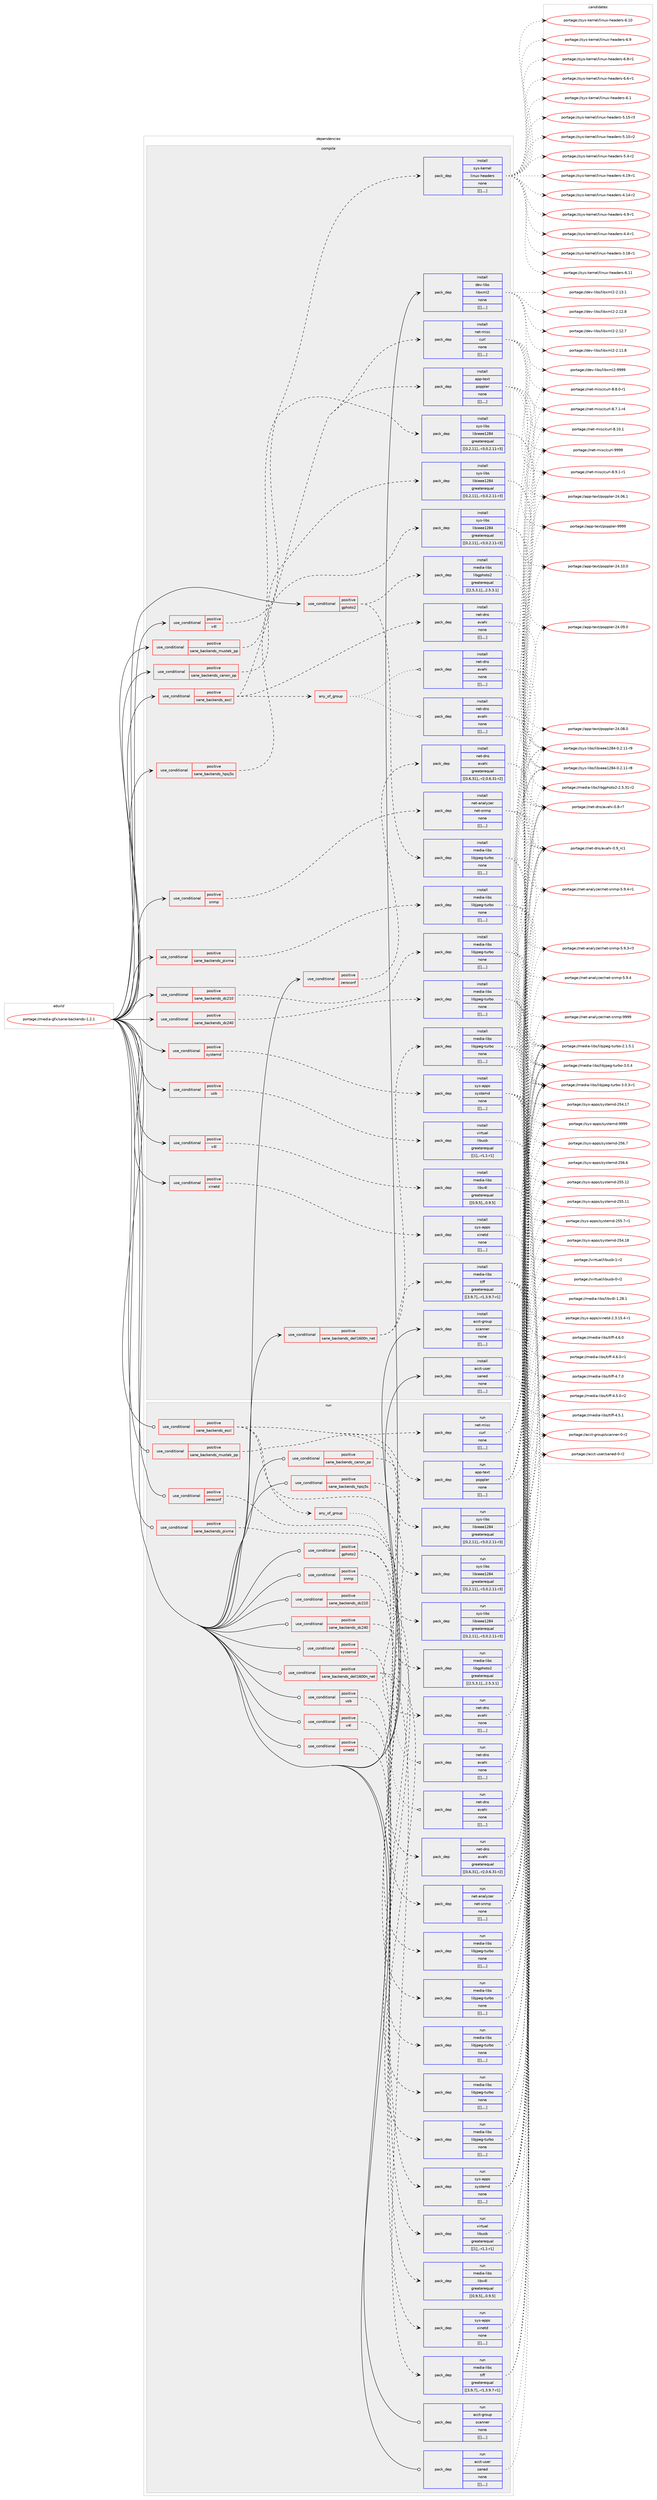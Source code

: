 digraph prolog {

# *************
# Graph options
# *************

newrank=true;
concentrate=true;
compound=true;
graph [rankdir=LR,fontname=Helvetica,fontsize=10,ranksep=1.5];#, ranksep=2.5, nodesep=0.2];
edge  [arrowhead=vee];
node  [fontname=Helvetica,fontsize=10];

# **********
# The ebuild
# **********

subgraph cluster_leftcol {
color=gray;
label=<<i>ebuild</i>>;
id [label="portage://media-gfx/sane-backends-1.2.1", color=red, width=4, href="../media-gfx/sane-backends-1.2.1.svg"];
}

# ****************
# The dependencies
# ****************

subgraph cluster_midcol {
color=gray;
label=<<i>dependencies</i>>;
subgraph cluster_compile {
fillcolor="#eeeeee";
style=filled;
label=<<i>compile</i>>;
subgraph cond80047 {
dependency316152 [label=<<TABLE BORDER="0" CELLBORDER="1" CELLSPACING="0" CELLPADDING="4"><TR><TD ROWSPAN="3" CELLPADDING="10">use_conditional</TD></TR><TR><TD>positive</TD></TR><TR><TD>gphoto2</TD></TR></TABLE>>, shape=none, color=red];
subgraph pack233460 {
dependency316208 [label=<<TABLE BORDER="0" CELLBORDER="1" CELLSPACING="0" CELLPADDING="4" WIDTH="220"><TR><TD ROWSPAN="6" CELLPADDING="30">pack_dep</TD></TR><TR><TD WIDTH="110">install</TD></TR><TR><TD>media-libs</TD></TR><TR><TD>libgphoto2</TD></TR><TR><TD>greaterequal</TD></TR><TR><TD>[[2,5,3,1],,,2.5.3.1]</TD></TR></TABLE>>, shape=none, color=blue];
}
dependency316152:e -> dependency316208:w [weight=20,style="dashed",arrowhead="vee"];
subgraph pack233512 {
dependency316228 [label=<<TABLE BORDER="0" CELLBORDER="1" CELLSPACING="0" CELLPADDING="4" WIDTH="220"><TR><TD ROWSPAN="6" CELLPADDING="30">pack_dep</TD></TR><TR><TD WIDTH="110">install</TD></TR><TR><TD>media-libs</TD></TR><TR><TD>libjpeg-turbo</TD></TR><TR><TD>none</TD></TR><TR><TD>[[],,,,]</TD></TR></TABLE>>, shape=none, color=blue];
}
dependency316152:e -> dependency316228:w [weight=20,style="dashed",arrowhead="vee"];
}
id:e -> dependency316152:w [weight=20,style="solid",arrowhead="vee"];
subgraph cond80066 {
dependency316271 [label=<<TABLE BORDER="0" CELLBORDER="1" CELLSPACING="0" CELLPADDING="4"><TR><TD ROWSPAN="3" CELLPADDING="10">use_conditional</TD></TR><TR><TD>positive</TD></TR><TR><TD>sane_backends_canon_pp</TD></TR></TABLE>>, shape=none, color=red];
subgraph pack233563 {
dependency316272 [label=<<TABLE BORDER="0" CELLBORDER="1" CELLSPACING="0" CELLPADDING="4" WIDTH="220"><TR><TD ROWSPAN="6" CELLPADDING="30">pack_dep</TD></TR><TR><TD WIDTH="110">install</TD></TR><TR><TD>sys-libs</TD></TR><TR><TD>libieee1284</TD></TR><TR><TD>greaterequal</TD></TR><TR><TD>[[0,2,11],,-r3,0.2.11-r3]</TD></TR></TABLE>>, shape=none, color=blue];
}
dependency316271:e -> dependency316272:w [weight=20,style="dashed",arrowhead="vee"];
}
id:e -> dependency316271:w [weight=20,style="solid",arrowhead="vee"];
subgraph cond80085 {
dependency316396 [label=<<TABLE BORDER="0" CELLBORDER="1" CELLSPACING="0" CELLPADDING="4"><TR><TD ROWSPAN="3" CELLPADDING="10">use_conditional</TD></TR><TR><TD>positive</TD></TR><TR><TD>sane_backends_dc210</TD></TR></TABLE>>, shape=none, color=red];
subgraph pack233700 {
dependency316441 [label=<<TABLE BORDER="0" CELLBORDER="1" CELLSPACING="0" CELLPADDING="4" WIDTH="220"><TR><TD ROWSPAN="6" CELLPADDING="30">pack_dep</TD></TR><TR><TD WIDTH="110">install</TD></TR><TR><TD>media-libs</TD></TR><TR><TD>libjpeg-turbo</TD></TR><TR><TD>none</TD></TR><TR><TD>[[],,,,]</TD></TR></TABLE>>, shape=none, color=blue];
}
dependency316396:e -> dependency316441:w [weight=20,style="dashed",arrowhead="vee"];
}
id:e -> dependency316396:w [weight=20,style="solid",arrowhead="vee"];
subgraph cond80106 {
dependency316527 [label=<<TABLE BORDER="0" CELLBORDER="1" CELLSPACING="0" CELLPADDING="4"><TR><TD ROWSPAN="3" CELLPADDING="10">use_conditional</TD></TR><TR><TD>positive</TD></TR><TR><TD>sane_backends_dc240</TD></TR></TABLE>>, shape=none, color=red];
subgraph pack233808 {
dependency316581 [label=<<TABLE BORDER="0" CELLBORDER="1" CELLSPACING="0" CELLPADDING="4" WIDTH="220"><TR><TD ROWSPAN="6" CELLPADDING="30">pack_dep</TD></TR><TR><TD WIDTH="110">install</TD></TR><TR><TD>media-libs</TD></TR><TR><TD>libjpeg-turbo</TD></TR><TR><TD>none</TD></TR><TR><TD>[[],,,,]</TD></TR></TABLE>>, shape=none, color=blue];
}
dependency316527:e -> dependency316581:w [weight=20,style="dashed",arrowhead="vee"];
}
id:e -> dependency316527:w [weight=20,style="solid",arrowhead="vee"];
subgraph cond80130 {
dependency316592 [label=<<TABLE BORDER="0" CELLBORDER="1" CELLSPACING="0" CELLPADDING="4"><TR><TD ROWSPAN="3" CELLPADDING="10">use_conditional</TD></TR><TR><TD>positive</TD></TR><TR><TD>sane_backends_dell1600n_net</TD></TR></TABLE>>, shape=none, color=red];
subgraph pack233835 {
dependency316615 [label=<<TABLE BORDER="0" CELLBORDER="1" CELLSPACING="0" CELLPADDING="4" WIDTH="220"><TR><TD ROWSPAN="6" CELLPADDING="30">pack_dep</TD></TR><TR><TD WIDTH="110">install</TD></TR><TR><TD>media-libs</TD></TR><TR><TD>tiff</TD></TR><TR><TD>greaterequal</TD></TR><TR><TD>[[3,9,7],,-r1,3.9.7-r1]</TD></TR></TABLE>>, shape=none, color=blue];
}
dependency316592:e -> dependency316615:w [weight=20,style="dashed",arrowhead="vee"];
subgraph pack233890 {
dependency316778 [label=<<TABLE BORDER="0" CELLBORDER="1" CELLSPACING="0" CELLPADDING="4" WIDTH="220"><TR><TD ROWSPAN="6" CELLPADDING="30">pack_dep</TD></TR><TR><TD WIDTH="110">install</TD></TR><TR><TD>media-libs</TD></TR><TR><TD>libjpeg-turbo</TD></TR><TR><TD>none</TD></TR><TR><TD>[[],,,,]</TD></TR></TABLE>>, shape=none, color=blue];
}
dependency316592:e -> dependency316778:w [weight=20,style="dashed",arrowhead="vee"];
}
id:e -> dependency316592:w [weight=20,style="solid",arrowhead="vee"];
subgraph cond80177 {
dependency316795 [label=<<TABLE BORDER="0" CELLBORDER="1" CELLSPACING="0" CELLPADDING="4"><TR><TD ROWSPAN="3" CELLPADDING="10">use_conditional</TD></TR><TR><TD>positive</TD></TR><TR><TD>sane_backends_escl</TD></TR></TABLE>>, shape=none, color=red];
subgraph pack233993 {
dependency316813 [label=<<TABLE BORDER="0" CELLBORDER="1" CELLSPACING="0" CELLPADDING="4" WIDTH="220"><TR><TD ROWSPAN="6" CELLPADDING="30">pack_dep</TD></TR><TR><TD WIDTH="110">install</TD></TR><TR><TD>app-text</TD></TR><TR><TD>poppler</TD></TR><TR><TD>none</TD></TR><TR><TD>[[],,,,]</TD></TR></TABLE>>, shape=none, color=blue];
}
dependency316795:e -> dependency316813:w [weight=20,style="dashed",arrowhead="vee"];
subgraph any2486 {
dependency316838 [label=<<TABLE BORDER="0" CELLBORDER="1" CELLSPACING="0" CELLPADDING="4"><TR><TD CELLPADDING="10">any_of_group</TD></TR></TABLE>>, shape=none, color=red];subgraph pack234029 {
dependency316876 [label=<<TABLE BORDER="0" CELLBORDER="1" CELLSPACING="0" CELLPADDING="4" WIDTH="220"><TR><TD ROWSPAN="6" CELLPADDING="30">pack_dep</TD></TR><TR><TD WIDTH="110">install</TD></TR><TR><TD>net-dns</TD></TR><TR><TD>avahi</TD></TR><TR><TD>none</TD></TR><TR><TD>[[],,,,]</TD></TR></TABLE>>, shape=none, color=blue];
}
dependency316838:e -> dependency316876:w [weight=20,style="dotted",arrowhead="oinv"];
subgraph pack234111 {
dependency316949 [label=<<TABLE BORDER="0" CELLBORDER="1" CELLSPACING="0" CELLPADDING="4" WIDTH="220"><TR><TD ROWSPAN="6" CELLPADDING="30">pack_dep</TD></TR><TR><TD WIDTH="110">install</TD></TR><TR><TD>net-dns</TD></TR><TR><TD>avahi</TD></TR><TR><TD>none</TD></TR><TR><TD>[[],,,,]</TD></TR></TABLE>>, shape=none, color=blue];
}
dependency316838:e -> dependency316949:w [weight=20,style="dotted",arrowhead="oinv"];
}
dependency316795:e -> dependency316838:w [weight=20,style="dashed",arrowhead="vee"];
subgraph pack234117 {
dependency316972 [label=<<TABLE BORDER="0" CELLBORDER="1" CELLSPACING="0" CELLPADDING="4" WIDTH="220"><TR><TD ROWSPAN="6" CELLPADDING="30">pack_dep</TD></TR><TR><TD WIDTH="110">install</TD></TR><TR><TD>net-dns</TD></TR><TR><TD>avahi</TD></TR><TR><TD>none</TD></TR><TR><TD>[[],,,,]</TD></TR></TABLE>>, shape=none, color=blue];
}
dependency316795:e -> dependency316972:w [weight=20,style="dashed",arrowhead="vee"];
subgraph pack234149 {
dependency316991 [label=<<TABLE BORDER="0" CELLBORDER="1" CELLSPACING="0" CELLPADDING="4" WIDTH="220"><TR><TD ROWSPAN="6" CELLPADDING="30">pack_dep</TD></TR><TR><TD WIDTH="110">install</TD></TR><TR><TD>net-misc</TD></TR><TR><TD>curl</TD></TR><TR><TD>none</TD></TR><TR><TD>[[],,,,]</TD></TR></TABLE>>, shape=none, color=blue];
}
dependency316795:e -> dependency316991:w [weight=20,style="dashed",arrowhead="vee"];
}
id:e -> dependency316795:w [weight=20,style="solid",arrowhead="vee"];
subgraph cond80199 {
dependency317003 [label=<<TABLE BORDER="0" CELLBORDER="1" CELLSPACING="0" CELLPADDING="4"><TR><TD ROWSPAN="3" CELLPADDING="10">use_conditional</TD></TR><TR><TD>positive</TD></TR><TR><TD>sane_backends_hpsj5s</TD></TR></TABLE>>, shape=none, color=red];
subgraph pack234171 {
dependency317033 [label=<<TABLE BORDER="0" CELLBORDER="1" CELLSPACING="0" CELLPADDING="4" WIDTH="220"><TR><TD ROWSPAN="6" CELLPADDING="30">pack_dep</TD></TR><TR><TD WIDTH="110">install</TD></TR><TR><TD>sys-libs</TD></TR><TR><TD>libieee1284</TD></TR><TR><TD>greaterequal</TD></TR><TR><TD>[[0,2,11],,-r3,0.2.11-r3]</TD></TR></TABLE>>, shape=none, color=blue];
}
dependency317003:e -> dependency317033:w [weight=20,style="dashed",arrowhead="vee"];
}
id:e -> dependency317003:w [weight=20,style="solid",arrowhead="vee"];
subgraph cond80206 {
dependency317037 [label=<<TABLE BORDER="0" CELLBORDER="1" CELLSPACING="0" CELLPADDING="4"><TR><TD ROWSPAN="3" CELLPADDING="10">use_conditional</TD></TR><TR><TD>positive</TD></TR><TR><TD>sane_backends_mustek_pp</TD></TR></TABLE>>, shape=none, color=red];
subgraph pack234196 {
dependency317048 [label=<<TABLE BORDER="0" CELLBORDER="1" CELLSPACING="0" CELLPADDING="4" WIDTH="220"><TR><TD ROWSPAN="6" CELLPADDING="30">pack_dep</TD></TR><TR><TD WIDTH="110">install</TD></TR><TR><TD>sys-libs</TD></TR><TR><TD>libieee1284</TD></TR><TR><TD>greaterequal</TD></TR><TR><TD>[[0,2,11],,-r3,0.2.11-r3]</TD></TR></TABLE>>, shape=none, color=blue];
}
dependency317037:e -> dependency317048:w [weight=20,style="dashed",arrowhead="vee"];
}
id:e -> dependency317037:w [weight=20,style="solid",arrowhead="vee"];
subgraph cond80207 {
dependency317067 [label=<<TABLE BORDER="0" CELLBORDER="1" CELLSPACING="0" CELLPADDING="4"><TR><TD ROWSPAN="3" CELLPADDING="10">use_conditional</TD></TR><TR><TD>positive</TD></TR><TR><TD>sane_backends_pixma</TD></TR></TABLE>>, shape=none, color=red];
subgraph pack234217 {
dependency317073 [label=<<TABLE BORDER="0" CELLBORDER="1" CELLSPACING="0" CELLPADDING="4" WIDTH="220"><TR><TD ROWSPAN="6" CELLPADDING="30">pack_dep</TD></TR><TR><TD WIDTH="110">install</TD></TR><TR><TD>media-libs</TD></TR><TR><TD>libjpeg-turbo</TD></TR><TR><TD>none</TD></TR><TR><TD>[[],,,,]</TD></TR></TABLE>>, shape=none, color=blue];
}
dependency317067:e -> dependency317073:w [weight=20,style="dashed",arrowhead="vee"];
}
id:e -> dependency317067:w [weight=20,style="solid",arrowhead="vee"];
subgraph cond80211 {
dependency317079 [label=<<TABLE BORDER="0" CELLBORDER="1" CELLSPACING="0" CELLPADDING="4"><TR><TD ROWSPAN="3" CELLPADDING="10">use_conditional</TD></TR><TR><TD>positive</TD></TR><TR><TD>snmp</TD></TR></TABLE>>, shape=none, color=red];
subgraph pack234227 {
dependency317084 [label=<<TABLE BORDER="0" CELLBORDER="1" CELLSPACING="0" CELLPADDING="4" WIDTH="220"><TR><TD ROWSPAN="6" CELLPADDING="30">pack_dep</TD></TR><TR><TD WIDTH="110">install</TD></TR><TR><TD>net-analyzer</TD></TR><TR><TD>net-snmp</TD></TR><TR><TD>none</TD></TR><TR><TD>[[],,,,]</TD></TR></TABLE>>, shape=none, color=blue];
}
dependency317079:e -> dependency317084:w [weight=20,style="dashed",arrowhead="vee"];
}
id:e -> dependency317079:w [weight=20,style="solid",arrowhead="vee"];
subgraph cond80213 {
dependency317109 [label=<<TABLE BORDER="0" CELLBORDER="1" CELLSPACING="0" CELLPADDING="4"><TR><TD ROWSPAN="3" CELLPADDING="10">use_conditional</TD></TR><TR><TD>positive</TD></TR><TR><TD>systemd</TD></TR></TABLE>>, shape=none, color=red];
subgraph pack234265 {
dependency317175 [label=<<TABLE BORDER="0" CELLBORDER="1" CELLSPACING="0" CELLPADDING="4" WIDTH="220"><TR><TD ROWSPAN="6" CELLPADDING="30">pack_dep</TD></TR><TR><TD WIDTH="110">install</TD></TR><TR><TD>sys-apps</TD></TR><TR><TD>systemd</TD></TR><TR><TD>none</TD></TR><TR><TD>[[],,,,]</TD></TR></TABLE>>, shape=none, color=blue];
}
dependency317109:e -> dependency317175:w [weight=20,style="dashed",arrowhead="vee"];
}
id:e -> dependency317109:w [weight=20,style="solid",arrowhead="vee"];
subgraph cond80233 {
dependency317287 [label=<<TABLE BORDER="0" CELLBORDER="1" CELLSPACING="0" CELLPADDING="4"><TR><TD ROWSPAN="3" CELLPADDING="10">use_conditional</TD></TR><TR><TD>positive</TD></TR><TR><TD>usb</TD></TR></TABLE>>, shape=none, color=red];
subgraph pack234408 {
dependency317301 [label=<<TABLE BORDER="0" CELLBORDER="1" CELLSPACING="0" CELLPADDING="4" WIDTH="220"><TR><TD ROWSPAN="6" CELLPADDING="30">pack_dep</TD></TR><TR><TD WIDTH="110">install</TD></TR><TR><TD>virtual</TD></TR><TR><TD>libusb</TD></TR><TR><TD>greaterequal</TD></TR><TR><TD>[[1],,-r1,1-r1]</TD></TR></TABLE>>, shape=none, color=blue];
}
dependency317287:e -> dependency317301:w [weight=20,style="dashed",arrowhead="vee"];
}
id:e -> dependency317287:w [weight=20,style="solid",arrowhead="vee"];
subgraph cond80241 {
dependency317303 [label=<<TABLE BORDER="0" CELLBORDER="1" CELLSPACING="0" CELLPADDING="4"><TR><TD ROWSPAN="3" CELLPADDING="10">use_conditional</TD></TR><TR><TD>positive</TD></TR><TR><TD>v4l</TD></TR></TABLE>>, shape=none, color=red];
subgraph pack234431 {
dependency317335 [label=<<TABLE BORDER="0" CELLBORDER="1" CELLSPACING="0" CELLPADDING="4" WIDTH="220"><TR><TD ROWSPAN="6" CELLPADDING="30">pack_dep</TD></TR><TR><TD WIDTH="110">install</TD></TR><TR><TD>media-libs</TD></TR><TR><TD>libv4l</TD></TR><TR><TD>greaterequal</TD></TR><TR><TD>[[0,9,5],,,0.9.5]</TD></TR></TABLE>>, shape=none, color=blue];
}
dependency317303:e -> dependency317335:w [weight=20,style="dashed",arrowhead="vee"];
}
id:e -> dependency317303:w [weight=20,style="solid",arrowhead="vee"];
subgraph cond80247 {
dependency317365 [label=<<TABLE BORDER="0" CELLBORDER="1" CELLSPACING="0" CELLPADDING="4"><TR><TD ROWSPAN="3" CELLPADDING="10">use_conditional</TD></TR><TR><TD>positive</TD></TR><TR><TD>v4l</TD></TR></TABLE>>, shape=none, color=red];
subgraph pack234485 {
dependency317401 [label=<<TABLE BORDER="0" CELLBORDER="1" CELLSPACING="0" CELLPADDING="4" WIDTH="220"><TR><TD ROWSPAN="6" CELLPADDING="30">pack_dep</TD></TR><TR><TD WIDTH="110">install</TD></TR><TR><TD>sys-kernel</TD></TR><TR><TD>linux-headers</TD></TR><TR><TD>none</TD></TR><TR><TD>[[],,,,]</TD></TR></TABLE>>, shape=none, color=blue];
}
dependency317365:e -> dependency317401:w [weight=20,style="dashed",arrowhead="vee"];
}
id:e -> dependency317365:w [weight=20,style="solid",arrowhead="vee"];
subgraph cond80261 {
dependency317459 [label=<<TABLE BORDER="0" CELLBORDER="1" CELLSPACING="0" CELLPADDING="4"><TR><TD ROWSPAN="3" CELLPADDING="10">use_conditional</TD></TR><TR><TD>positive</TD></TR><TR><TD>xinetd</TD></TR></TABLE>>, shape=none, color=red];
subgraph pack234557 {
dependency317469 [label=<<TABLE BORDER="0" CELLBORDER="1" CELLSPACING="0" CELLPADDING="4" WIDTH="220"><TR><TD ROWSPAN="6" CELLPADDING="30">pack_dep</TD></TR><TR><TD WIDTH="110">install</TD></TR><TR><TD>sys-apps</TD></TR><TR><TD>xinetd</TD></TR><TR><TD>none</TD></TR><TR><TD>[[],,,,]</TD></TR></TABLE>>, shape=none, color=blue];
}
dependency317459:e -> dependency317469:w [weight=20,style="dashed",arrowhead="vee"];
}
id:e -> dependency317459:w [weight=20,style="solid",arrowhead="vee"];
subgraph cond80265 {
dependency317475 [label=<<TABLE BORDER="0" CELLBORDER="1" CELLSPACING="0" CELLPADDING="4"><TR><TD ROWSPAN="3" CELLPADDING="10">use_conditional</TD></TR><TR><TD>positive</TD></TR><TR><TD>zeroconf</TD></TR></TABLE>>, shape=none, color=red];
subgraph pack234613 {
dependency317581 [label=<<TABLE BORDER="0" CELLBORDER="1" CELLSPACING="0" CELLPADDING="4" WIDTH="220"><TR><TD ROWSPAN="6" CELLPADDING="30">pack_dep</TD></TR><TR><TD WIDTH="110">install</TD></TR><TR><TD>net-dns</TD></TR><TR><TD>avahi</TD></TR><TR><TD>greaterequal</TD></TR><TR><TD>[[0,6,31],,-r2,0.6.31-r2]</TD></TR></TABLE>>, shape=none, color=blue];
}
dependency317475:e -> dependency317581:w [weight=20,style="dashed",arrowhead="vee"];
}
id:e -> dependency317475:w [weight=20,style="solid",arrowhead="vee"];
subgraph pack234655 {
dependency317610 [label=<<TABLE BORDER="0" CELLBORDER="1" CELLSPACING="0" CELLPADDING="4" WIDTH="220"><TR><TD ROWSPAN="6" CELLPADDING="30">pack_dep</TD></TR><TR><TD WIDTH="110">install</TD></TR><TR><TD>acct-group</TD></TR><TR><TD>scanner</TD></TR><TR><TD>none</TD></TR><TR><TD>[[],,,,]</TD></TR></TABLE>>, shape=none, color=blue];
}
id:e -> dependency317610:w [weight=20,style="solid",arrowhead="vee"];
subgraph pack234695 {
dependency317631 [label=<<TABLE BORDER="0" CELLBORDER="1" CELLSPACING="0" CELLPADDING="4" WIDTH="220"><TR><TD ROWSPAN="6" CELLPADDING="30">pack_dep</TD></TR><TR><TD WIDTH="110">install</TD></TR><TR><TD>acct-user</TD></TR><TR><TD>saned</TD></TR><TR><TD>none</TD></TR><TR><TD>[[],,,,]</TD></TR></TABLE>>, shape=none, color=blue];
}
id:e -> dependency317631:w [weight=20,style="solid",arrowhead="vee"];
subgraph pack234721 {
dependency317687 [label=<<TABLE BORDER="0" CELLBORDER="1" CELLSPACING="0" CELLPADDING="4" WIDTH="220"><TR><TD ROWSPAN="6" CELLPADDING="30">pack_dep</TD></TR><TR><TD WIDTH="110">install</TD></TR><TR><TD>dev-libs</TD></TR><TR><TD>libxml2</TD></TR><TR><TD>none</TD></TR><TR><TD>[[],,,,]</TD></TR></TABLE>>, shape=none, color=blue];
}
id:e -> dependency317687:w [weight=20,style="solid",arrowhead="vee"];
}
subgraph cluster_compileandrun {
fillcolor="#eeeeee";
style=filled;
label=<<i>compile and run</i>>;
}
subgraph cluster_run {
fillcolor="#eeeeee";
style=filled;
label=<<i>run</i>>;
subgraph cond80296 {
dependency317709 [label=<<TABLE BORDER="0" CELLBORDER="1" CELLSPACING="0" CELLPADDING="4"><TR><TD ROWSPAN="3" CELLPADDING="10">use_conditional</TD></TR><TR><TD>positive</TD></TR><TR><TD>gphoto2</TD></TR></TABLE>>, shape=none, color=red];
subgraph pack234785 {
dependency317759 [label=<<TABLE BORDER="0" CELLBORDER="1" CELLSPACING="0" CELLPADDING="4" WIDTH="220"><TR><TD ROWSPAN="6" CELLPADDING="30">pack_dep</TD></TR><TR><TD WIDTH="110">run</TD></TR><TR><TD>media-libs</TD></TR><TR><TD>libgphoto2</TD></TR><TR><TD>greaterequal</TD></TR><TR><TD>[[2,5,3,1],,,2.5.3.1]</TD></TR></TABLE>>, shape=none, color=blue];
}
dependency317709:e -> dependency317759:w [weight=20,style="dashed",arrowhead="vee"];
subgraph pack234824 {
dependency317782 [label=<<TABLE BORDER="0" CELLBORDER="1" CELLSPACING="0" CELLPADDING="4" WIDTH="220"><TR><TD ROWSPAN="6" CELLPADDING="30">pack_dep</TD></TR><TR><TD WIDTH="110">run</TD></TR><TR><TD>media-libs</TD></TR><TR><TD>libjpeg-turbo</TD></TR><TR><TD>none</TD></TR><TR><TD>[[],,,,]</TD></TR></TABLE>>, shape=none, color=blue];
}
dependency317709:e -> dependency317782:w [weight=20,style="dashed",arrowhead="vee"];
}
id:e -> dependency317709:w [weight=20,style="solid",arrowhead="odot"];
subgraph cond80309 {
dependency317797 [label=<<TABLE BORDER="0" CELLBORDER="1" CELLSPACING="0" CELLPADDING="4"><TR><TD ROWSPAN="3" CELLPADDING="10">use_conditional</TD></TR><TR><TD>positive</TD></TR><TR><TD>sane_backends_canon_pp</TD></TR></TABLE>>, shape=none, color=red];
subgraph pack234866 {
dependency317830 [label=<<TABLE BORDER="0" CELLBORDER="1" CELLSPACING="0" CELLPADDING="4" WIDTH="220"><TR><TD ROWSPAN="6" CELLPADDING="30">pack_dep</TD></TR><TR><TD WIDTH="110">run</TD></TR><TR><TD>sys-libs</TD></TR><TR><TD>libieee1284</TD></TR><TR><TD>greaterequal</TD></TR><TR><TD>[[0,2,11],,-r3,0.2.11-r3]</TD></TR></TABLE>>, shape=none, color=blue];
}
dependency317797:e -> dependency317830:w [weight=20,style="dashed",arrowhead="vee"];
}
id:e -> dependency317797:w [weight=20,style="solid",arrowhead="odot"];
subgraph cond80315 {
dependency317853 [label=<<TABLE BORDER="0" CELLBORDER="1" CELLSPACING="0" CELLPADDING="4"><TR><TD ROWSPAN="3" CELLPADDING="10">use_conditional</TD></TR><TR><TD>positive</TD></TR><TR><TD>sane_backends_dc210</TD></TR></TABLE>>, shape=none, color=red];
subgraph pack234890 {
dependency317893 [label=<<TABLE BORDER="0" CELLBORDER="1" CELLSPACING="0" CELLPADDING="4" WIDTH="220"><TR><TD ROWSPAN="6" CELLPADDING="30">pack_dep</TD></TR><TR><TD WIDTH="110">run</TD></TR><TR><TD>media-libs</TD></TR><TR><TD>libjpeg-turbo</TD></TR><TR><TD>none</TD></TR><TR><TD>[[],,,,]</TD></TR></TABLE>>, shape=none, color=blue];
}
dependency317853:e -> dependency317893:w [weight=20,style="dashed",arrowhead="vee"];
}
id:e -> dependency317853:w [weight=20,style="solid",arrowhead="odot"];
subgraph cond80320 {
dependency317897 [label=<<TABLE BORDER="0" CELLBORDER="1" CELLSPACING="0" CELLPADDING="4"><TR><TD ROWSPAN="3" CELLPADDING="10">use_conditional</TD></TR><TR><TD>positive</TD></TR><TR><TD>sane_backends_dc240</TD></TR></TABLE>>, shape=none, color=red];
subgraph pack234927 {
dependency317899 [label=<<TABLE BORDER="0" CELLBORDER="1" CELLSPACING="0" CELLPADDING="4" WIDTH="220"><TR><TD ROWSPAN="6" CELLPADDING="30">pack_dep</TD></TR><TR><TD WIDTH="110">run</TD></TR><TR><TD>media-libs</TD></TR><TR><TD>libjpeg-turbo</TD></TR><TR><TD>none</TD></TR><TR><TD>[[],,,,]</TD></TR></TABLE>>, shape=none, color=blue];
}
dependency317897:e -> dependency317899:w [weight=20,style="dashed",arrowhead="vee"];
}
id:e -> dependency317897:w [weight=20,style="solid",arrowhead="odot"];
subgraph cond80325 {
dependency317934 [label=<<TABLE BORDER="0" CELLBORDER="1" CELLSPACING="0" CELLPADDING="4"><TR><TD ROWSPAN="3" CELLPADDING="10">use_conditional</TD></TR><TR><TD>positive</TD></TR><TR><TD>sane_backends_dell1600n_net</TD></TR></TABLE>>, shape=none, color=red];
subgraph pack234966 {
dependency317952 [label=<<TABLE BORDER="0" CELLBORDER="1" CELLSPACING="0" CELLPADDING="4" WIDTH="220"><TR><TD ROWSPAN="6" CELLPADDING="30">pack_dep</TD></TR><TR><TD WIDTH="110">run</TD></TR><TR><TD>media-libs</TD></TR><TR><TD>tiff</TD></TR><TR><TD>greaterequal</TD></TR><TR><TD>[[3,9,7],,-r1,3.9.7-r1]</TD></TR></TABLE>>, shape=none, color=blue];
}
dependency317934:e -> dependency317952:w [weight=20,style="dashed",arrowhead="vee"];
subgraph pack234999 {
dependency317998 [label=<<TABLE BORDER="0" CELLBORDER="1" CELLSPACING="0" CELLPADDING="4" WIDTH="220"><TR><TD ROWSPAN="6" CELLPADDING="30">pack_dep</TD></TR><TR><TD WIDTH="110">run</TD></TR><TR><TD>media-libs</TD></TR><TR><TD>libjpeg-turbo</TD></TR><TR><TD>none</TD></TR><TR><TD>[[],,,,]</TD></TR></TABLE>>, shape=none, color=blue];
}
dependency317934:e -> dependency317998:w [weight=20,style="dashed",arrowhead="vee"];
}
id:e -> dependency317934:w [weight=20,style="solid",arrowhead="odot"];
subgraph cond80337 {
dependency318061 [label=<<TABLE BORDER="0" CELLBORDER="1" CELLSPACING="0" CELLPADDING="4"><TR><TD ROWSPAN="3" CELLPADDING="10">use_conditional</TD></TR><TR><TD>positive</TD></TR><TR><TD>sane_backends_escl</TD></TR></TABLE>>, shape=none, color=red];
subgraph pack235090 {
dependency318099 [label=<<TABLE BORDER="0" CELLBORDER="1" CELLSPACING="0" CELLPADDING="4" WIDTH="220"><TR><TD ROWSPAN="6" CELLPADDING="30">pack_dep</TD></TR><TR><TD WIDTH="110">run</TD></TR><TR><TD>app-text</TD></TR><TR><TD>poppler</TD></TR><TR><TD>none</TD></TR><TR><TD>[[],,,,]</TD></TR></TABLE>>, shape=none, color=blue];
}
dependency318061:e -> dependency318099:w [weight=20,style="dashed",arrowhead="vee"];
subgraph any2491 {
dependency318145 [label=<<TABLE BORDER="0" CELLBORDER="1" CELLSPACING="0" CELLPADDING="4"><TR><TD CELLPADDING="10">any_of_group</TD></TR></TABLE>>, shape=none, color=red];subgraph pack235150 {
dependency318147 [label=<<TABLE BORDER="0" CELLBORDER="1" CELLSPACING="0" CELLPADDING="4" WIDTH="220"><TR><TD ROWSPAN="6" CELLPADDING="30">pack_dep</TD></TR><TR><TD WIDTH="110">run</TD></TR><TR><TD>net-dns</TD></TR><TR><TD>avahi</TD></TR><TR><TD>none</TD></TR><TR><TD>[[],,,,]</TD></TR></TABLE>>, shape=none, color=blue];
}
dependency318145:e -> dependency318147:w [weight=20,style="dotted",arrowhead="oinv"];
subgraph pack235180 {
dependency318182 [label=<<TABLE BORDER="0" CELLBORDER="1" CELLSPACING="0" CELLPADDING="4" WIDTH="220"><TR><TD ROWSPAN="6" CELLPADDING="30">pack_dep</TD></TR><TR><TD WIDTH="110">run</TD></TR><TR><TD>net-dns</TD></TR><TR><TD>avahi</TD></TR><TR><TD>none</TD></TR><TR><TD>[[],,,,]</TD></TR></TABLE>>, shape=none, color=blue];
}
dependency318145:e -> dependency318182:w [weight=20,style="dotted",arrowhead="oinv"];
}
dependency318061:e -> dependency318145:w [weight=20,style="dashed",arrowhead="vee"];
subgraph pack235198 {
dependency318222 [label=<<TABLE BORDER="0" CELLBORDER="1" CELLSPACING="0" CELLPADDING="4" WIDTH="220"><TR><TD ROWSPAN="6" CELLPADDING="30">pack_dep</TD></TR><TR><TD WIDTH="110">run</TD></TR><TR><TD>net-dns</TD></TR><TR><TD>avahi</TD></TR><TR><TD>none</TD></TR><TR><TD>[[],,,,]</TD></TR></TABLE>>, shape=none, color=blue];
}
dependency318061:e -> dependency318222:w [weight=20,style="dashed",arrowhead="vee"];
subgraph pack235218 {
dependency318225 [label=<<TABLE BORDER="0" CELLBORDER="1" CELLSPACING="0" CELLPADDING="4" WIDTH="220"><TR><TD ROWSPAN="6" CELLPADDING="30">pack_dep</TD></TR><TR><TD WIDTH="110">run</TD></TR><TR><TD>net-misc</TD></TR><TR><TD>curl</TD></TR><TR><TD>none</TD></TR><TR><TD>[[],,,,]</TD></TR></TABLE>>, shape=none, color=blue];
}
dependency318061:e -> dependency318225:w [weight=20,style="dashed",arrowhead="vee"];
}
id:e -> dependency318061:w [weight=20,style="solid",arrowhead="odot"];
subgraph cond80361 {
dependency318229 [label=<<TABLE BORDER="0" CELLBORDER="1" CELLSPACING="0" CELLPADDING="4"><TR><TD ROWSPAN="3" CELLPADDING="10">use_conditional</TD></TR><TR><TD>positive</TD></TR><TR><TD>sane_backends_hpsj5s</TD></TR></TABLE>>, shape=none, color=red];
subgraph pack235224 {
dependency318261 [label=<<TABLE BORDER="0" CELLBORDER="1" CELLSPACING="0" CELLPADDING="4" WIDTH="220"><TR><TD ROWSPAN="6" CELLPADDING="30">pack_dep</TD></TR><TR><TD WIDTH="110">run</TD></TR><TR><TD>sys-libs</TD></TR><TR><TD>libieee1284</TD></TR><TR><TD>greaterequal</TD></TR><TR><TD>[[0,2,11],,-r3,0.2.11-r3]</TD></TR></TABLE>>, shape=none, color=blue];
}
dependency318229:e -> dependency318261:w [weight=20,style="dashed",arrowhead="vee"];
}
id:e -> dependency318229:w [weight=20,style="solid",arrowhead="odot"];
subgraph cond80365 {
dependency318267 [label=<<TABLE BORDER="0" CELLBORDER="1" CELLSPACING="0" CELLPADDING="4"><TR><TD ROWSPAN="3" CELLPADDING="10">use_conditional</TD></TR><TR><TD>positive</TD></TR><TR><TD>sane_backends_mustek_pp</TD></TR></TABLE>>, shape=none, color=red];
subgraph pack235290 {
dependency318311 [label=<<TABLE BORDER="0" CELLBORDER="1" CELLSPACING="0" CELLPADDING="4" WIDTH="220"><TR><TD ROWSPAN="6" CELLPADDING="30">pack_dep</TD></TR><TR><TD WIDTH="110">run</TD></TR><TR><TD>sys-libs</TD></TR><TR><TD>libieee1284</TD></TR><TR><TD>greaterequal</TD></TR><TR><TD>[[0,2,11],,-r3,0.2.11-r3]</TD></TR></TABLE>>, shape=none, color=blue];
}
dependency318267:e -> dependency318311:w [weight=20,style="dashed",arrowhead="vee"];
}
id:e -> dependency318267:w [weight=20,style="solid",arrowhead="odot"];
subgraph cond80379 {
dependency318372 [label=<<TABLE BORDER="0" CELLBORDER="1" CELLSPACING="0" CELLPADDING="4"><TR><TD ROWSPAN="3" CELLPADDING="10">use_conditional</TD></TR><TR><TD>positive</TD></TR><TR><TD>sane_backends_pixma</TD></TR></TABLE>>, shape=none, color=red];
subgraph pack235338 {
dependency318375 [label=<<TABLE BORDER="0" CELLBORDER="1" CELLSPACING="0" CELLPADDING="4" WIDTH="220"><TR><TD ROWSPAN="6" CELLPADDING="30">pack_dep</TD></TR><TR><TD WIDTH="110">run</TD></TR><TR><TD>media-libs</TD></TR><TR><TD>libjpeg-turbo</TD></TR><TR><TD>none</TD></TR><TR><TD>[[],,,,]</TD></TR></TABLE>>, shape=none, color=blue];
}
dependency318372:e -> dependency318375:w [weight=20,style="dashed",arrowhead="vee"];
}
id:e -> dependency318372:w [weight=20,style="solid",arrowhead="odot"];
subgraph cond80385 {
dependency318380 [label=<<TABLE BORDER="0" CELLBORDER="1" CELLSPACING="0" CELLPADDING="4"><TR><TD ROWSPAN="3" CELLPADDING="10">use_conditional</TD></TR><TR><TD>positive</TD></TR><TR><TD>snmp</TD></TR></TABLE>>, shape=none, color=red];
subgraph pack235380 {
dependency318438 [label=<<TABLE BORDER="0" CELLBORDER="1" CELLSPACING="0" CELLPADDING="4" WIDTH="220"><TR><TD ROWSPAN="6" CELLPADDING="30">pack_dep</TD></TR><TR><TD WIDTH="110">run</TD></TR><TR><TD>net-analyzer</TD></TR><TR><TD>net-snmp</TD></TR><TR><TD>none</TD></TR><TR><TD>[[],,,,]</TD></TR></TABLE>>, shape=none, color=blue];
}
dependency318380:e -> dependency318438:w [weight=20,style="dashed",arrowhead="vee"];
}
id:e -> dependency318380:w [weight=20,style="solid",arrowhead="odot"];
subgraph cond80394 {
dependency318464 [label=<<TABLE BORDER="0" CELLBORDER="1" CELLSPACING="0" CELLPADDING="4"><TR><TD ROWSPAN="3" CELLPADDING="10">use_conditional</TD></TR><TR><TD>positive</TD></TR><TR><TD>systemd</TD></TR></TABLE>>, shape=none, color=red];
subgraph pack235430 {
dependency318498 [label=<<TABLE BORDER="0" CELLBORDER="1" CELLSPACING="0" CELLPADDING="4" WIDTH="220"><TR><TD ROWSPAN="6" CELLPADDING="30">pack_dep</TD></TR><TR><TD WIDTH="110">run</TD></TR><TR><TD>sys-apps</TD></TR><TR><TD>systemd</TD></TR><TR><TD>none</TD></TR><TR><TD>[[],,,,]</TD></TR></TABLE>>, shape=none, color=blue];
}
dependency318464:e -> dependency318498:w [weight=20,style="dashed",arrowhead="vee"];
}
id:e -> dependency318464:w [weight=20,style="solid",arrowhead="odot"];
subgraph cond80411 {
dependency318545 [label=<<TABLE BORDER="0" CELLBORDER="1" CELLSPACING="0" CELLPADDING="4"><TR><TD ROWSPAN="3" CELLPADDING="10">use_conditional</TD></TR><TR><TD>positive</TD></TR><TR><TD>usb</TD></TR></TABLE>>, shape=none, color=red];
subgraph pack235478 {
dependency318558 [label=<<TABLE BORDER="0" CELLBORDER="1" CELLSPACING="0" CELLPADDING="4" WIDTH="220"><TR><TD ROWSPAN="6" CELLPADDING="30">pack_dep</TD></TR><TR><TD WIDTH="110">run</TD></TR><TR><TD>virtual</TD></TR><TR><TD>libusb</TD></TR><TR><TD>greaterequal</TD></TR><TR><TD>[[1],,-r1,1-r1]</TD></TR></TABLE>>, shape=none, color=blue];
}
dependency318545:e -> dependency318558:w [weight=20,style="dashed",arrowhead="vee"];
}
id:e -> dependency318545:w [weight=20,style="solid",arrowhead="odot"];
subgraph cond80420 {
dependency318589 [label=<<TABLE BORDER="0" CELLBORDER="1" CELLSPACING="0" CELLPADDING="4"><TR><TD ROWSPAN="3" CELLPADDING="10">use_conditional</TD></TR><TR><TD>positive</TD></TR><TR><TD>v4l</TD></TR></TABLE>>, shape=none, color=red];
subgraph pack235527 {
dependency318622 [label=<<TABLE BORDER="0" CELLBORDER="1" CELLSPACING="0" CELLPADDING="4" WIDTH="220"><TR><TD ROWSPAN="6" CELLPADDING="30">pack_dep</TD></TR><TR><TD WIDTH="110">run</TD></TR><TR><TD>media-libs</TD></TR><TR><TD>libv4l</TD></TR><TR><TD>greaterequal</TD></TR><TR><TD>[[0,9,5],,,0.9.5]</TD></TR></TABLE>>, shape=none, color=blue];
}
dependency318589:e -> dependency318622:w [weight=20,style="dashed",arrowhead="vee"];
}
id:e -> dependency318589:w [weight=20,style="solid",arrowhead="odot"];
subgraph cond80439 {
dependency318652 [label=<<TABLE BORDER="0" CELLBORDER="1" CELLSPACING="0" CELLPADDING="4"><TR><TD ROWSPAN="3" CELLPADDING="10">use_conditional</TD></TR><TR><TD>positive</TD></TR><TR><TD>xinetd</TD></TR></TABLE>>, shape=none, color=red];
subgraph pack235554 {
dependency318663 [label=<<TABLE BORDER="0" CELLBORDER="1" CELLSPACING="0" CELLPADDING="4" WIDTH="220"><TR><TD ROWSPAN="6" CELLPADDING="30">pack_dep</TD></TR><TR><TD WIDTH="110">run</TD></TR><TR><TD>sys-apps</TD></TR><TR><TD>xinetd</TD></TR><TR><TD>none</TD></TR><TR><TD>[[],,,,]</TD></TR></TABLE>>, shape=none, color=blue];
}
dependency318652:e -> dependency318663:w [weight=20,style="dashed",arrowhead="vee"];
}
id:e -> dependency318652:w [weight=20,style="solid",arrowhead="odot"];
subgraph cond80458 {
dependency318734 [label=<<TABLE BORDER="0" CELLBORDER="1" CELLSPACING="0" CELLPADDING="4"><TR><TD ROWSPAN="3" CELLPADDING="10">use_conditional</TD></TR><TR><TD>positive</TD></TR><TR><TD>zeroconf</TD></TR></TABLE>>, shape=none, color=red];
subgraph pack235619 {
dependency318737 [label=<<TABLE BORDER="0" CELLBORDER="1" CELLSPACING="0" CELLPADDING="4" WIDTH="220"><TR><TD ROWSPAN="6" CELLPADDING="30">pack_dep</TD></TR><TR><TD WIDTH="110">run</TD></TR><TR><TD>net-dns</TD></TR><TR><TD>avahi</TD></TR><TR><TD>greaterequal</TD></TR><TR><TD>[[0,6,31],,-r2,0.6.31-r2]</TD></TR></TABLE>>, shape=none, color=blue];
}
dependency318734:e -> dependency318737:w [weight=20,style="dashed",arrowhead="vee"];
}
id:e -> dependency318734:w [weight=20,style="solid",arrowhead="odot"];
subgraph pack235623 {
dependency318767 [label=<<TABLE BORDER="0" CELLBORDER="1" CELLSPACING="0" CELLPADDING="4" WIDTH="220"><TR><TD ROWSPAN="6" CELLPADDING="30">pack_dep</TD></TR><TR><TD WIDTH="110">run</TD></TR><TR><TD>acct-group</TD></TR><TR><TD>scanner</TD></TR><TR><TD>none</TD></TR><TR><TD>[[],,,,]</TD></TR></TABLE>>, shape=none, color=blue];
}
id:e -> dependency318767:w [weight=20,style="solid",arrowhead="odot"];
subgraph pack235687 {
dependency318831 [label=<<TABLE BORDER="0" CELLBORDER="1" CELLSPACING="0" CELLPADDING="4" WIDTH="220"><TR><TD ROWSPAN="6" CELLPADDING="30">pack_dep</TD></TR><TR><TD WIDTH="110">run</TD></TR><TR><TD>acct-user</TD></TR><TR><TD>saned</TD></TR><TR><TD>none</TD></TR><TR><TD>[[],,,,]</TD></TR></TABLE>>, shape=none, color=blue];
}
id:e -> dependency318831:w [weight=20,style="solid",arrowhead="odot"];
}
}

# **************
# The candidates
# **************

subgraph cluster_choices {
rank=same;
color=gray;
label=<<i>candidates</i>>;

subgraph choice234354 {
color=black;
nodesep=1;
choice109101100105974510810598115471081059810311210411111611150455046534651494511450 [label="portage://media-libs/libgphoto2-2.5.31-r2", color=red, width=4,href="../media-libs/libgphoto2-2.5.31-r2.svg"];
dependency316208:e -> choice109101100105974510810598115471081059810311210411111611150455046534651494511450:w [style=dotted,weight="100"];
}
subgraph choice234357 {
color=black;
nodesep=1;
choice10910110010597451081059811547108105981061121011034511611711498111455146484652 [label="portage://media-libs/libjpeg-turbo-3.0.4", color=red, width=4,href="../media-libs/libjpeg-turbo-3.0.4.svg"];
choice109101100105974510810598115471081059810611210110345116117114981114551464846514511449 [label="portage://media-libs/libjpeg-turbo-3.0.3-r1", color=red, width=4,href="../media-libs/libjpeg-turbo-3.0.3-r1.svg"];
choice109101100105974510810598115471081059810611210110345116117114981114550464946534649 [label="portage://media-libs/libjpeg-turbo-2.1.5.1", color=red, width=4,href="../media-libs/libjpeg-turbo-2.1.5.1.svg"];
dependency316228:e -> choice10910110010597451081059811547108105981061121011034511611711498111455146484652:w [style=dotted,weight="100"];
dependency316228:e -> choice109101100105974510810598115471081059810611210110345116117114981114551464846514511449:w [style=dotted,weight="100"];
dependency316228:e -> choice109101100105974510810598115471081059810611210110345116117114981114550464946534649:w [style=dotted,weight="100"];
}
subgraph choice234383 {
color=black;
nodesep=1;
choice1151211154510810598115471081059810510110110149505652454846504649494511457 [label="portage://sys-libs/libieee1284-0.2.11-r9", color=red, width=4,href="../sys-libs/libieee1284-0.2.11-r9.svg"];
choice1151211154510810598115471081059810510110110149505652454846504649494511456 [label="portage://sys-libs/libieee1284-0.2.11-r8", color=red, width=4,href="../sys-libs/libieee1284-0.2.11-r8.svg"];
dependency316272:e -> choice1151211154510810598115471081059810510110110149505652454846504649494511457:w [style=dotted,weight="100"];
dependency316272:e -> choice1151211154510810598115471081059810510110110149505652454846504649494511456:w [style=dotted,weight="100"];
}
subgraph choice234393 {
color=black;
nodesep=1;
choice10910110010597451081059811547108105981061121011034511611711498111455146484652 [label="portage://media-libs/libjpeg-turbo-3.0.4", color=red, width=4,href="../media-libs/libjpeg-turbo-3.0.4.svg"];
choice109101100105974510810598115471081059810611210110345116117114981114551464846514511449 [label="portage://media-libs/libjpeg-turbo-3.0.3-r1", color=red, width=4,href="../media-libs/libjpeg-turbo-3.0.3-r1.svg"];
choice109101100105974510810598115471081059810611210110345116117114981114550464946534649 [label="portage://media-libs/libjpeg-turbo-2.1.5.1", color=red, width=4,href="../media-libs/libjpeg-turbo-2.1.5.1.svg"];
dependency316441:e -> choice10910110010597451081059811547108105981061121011034511611711498111455146484652:w [style=dotted,weight="100"];
dependency316441:e -> choice109101100105974510810598115471081059810611210110345116117114981114551464846514511449:w [style=dotted,weight="100"];
dependency316441:e -> choice109101100105974510810598115471081059810611210110345116117114981114550464946534649:w [style=dotted,weight="100"];
}
subgraph choice234398 {
color=black;
nodesep=1;
choice10910110010597451081059811547108105981061121011034511611711498111455146484652 [label="portage://media-libs/libjpeg-turbo-3.0.4", color=red, width=4,href="../media-libs/libjpeg-turbo-3.0.4.svg"];
choice109101100105974510810598115471081059810611210110345116117114981114551464846514511449 [label="portage://media-libs/libjpeg-turbo-3.0.3-r1", color=red, width=4,href="../media-libs/libjpeg-turbo-3.0.3-r1.svg"];
choice109101100105974510810598115471081059810611210110345116117114981114550464946534649 [label="portage://media-libs/libjpeg-turbo-2.1.5.1", color=red, width=4,href="../media-libs/libjpeg-turbo-2.1.5.1.svg"];
dependency316581:e -> choice10910110010597451081059811547108105981061121011034511611711498111455146484652:w [style=dotted,weight="100"];
dependency316581:e -> choice109101100105974510810598115471081059810611210110345116117114981114551464846514511449:w [style=dotted,weight="100"];
dependency316581:e -> choice109101100105974510810598115471081059810611210110345116117114981114550464946534649:w [style=dotted,weight="100"];
}
subgraph choice234404 {
color=black;
nodesep=1;
choice10910110010597451081059811547116105102102455246554648 [label="portage://media-libs/tiff-4.7.0", color=red, width=4,href="../media-libs/tiff-4.7.0.svg"];
choice109101100105974510810598115471161051021024552465446484511449 [label="portage://media-libs/tiff-4.6.0-r1", color=red, width=4,href="../media-libs/tiff-4.6.0-r1.svg"];
choice10910110010597451081059811547116105102102455246544648 [label="portage://media-libs/tiff-4.6.0", color=red, width=4,href="../media-libs/tiff-4.6.0.svg"];
choice10910110010597451081059811547116105102102455246534649 [label="portage://media-libs/tiff-4.5.1", color=red, width=4,href="../media-libs/tiff-4.5.1.svg"];
choice109101100105974510810598115471161051021024552465346484511450 [label="portage://media-libs/tiff-4.5.0-r2", color=red, width=4,href="../media-libs/tiff-4.5.0-r2.svg"];
dependency316615:e -> choice10910110010597451081059811547116105102102455246554648:w [style=dotted,weight="100"];
dependency316615:e -> choice109101100105974510810598115471161051021024552465446484511449:w [style=dotted,weight="100"];
dependency316615:e -> choice10910110010597451081059811547116105102102455246544648:w [style=dotted,weight="100"];
dependency316615:e -> choice10910110010597451081059811547116105102102455246534649:w [style=dotted,weight="100"];
dependency316615:e -> choice109101100105974510810598115471161051021024552465346484511450:w [style=dotted,weight="100"];
}
subgraph choice234411 {
color=black;
nodesep=1;
choice10910110010597451081059811547108105981061121011034511611711498111455146484652 [label="portage://media-libs/libjpeg-turbo-3.0.4", color=red, width=4,href="../media-libs/libjpeg-turbo-3.0.4.svg"];
choice109101100105974510810598115471081059810611210110345116117114981114551464846514511449 [label="portage://media-libs/libjpeg-turbo-3.0.3-r1", color=red, width=4,href="../media-libs/libjpeg-turbo-3.0.3-r1.svg"];
choice109101100105974510810598115471081059810611210110345116117114981114550464946534649 [label="portage://media-libs/libjpeg-turbo-2.1.5.1", color=red, width=4,href="../media-libs/libjpeg-turbo-2.1.5.1.svg"];
dependency316778:e -> choice10910110010597451081059811547108105981061121011034511611711498111455146484652:w [style=dotted,weight="100"];
dependency316778:e -> choice109101100105974510810598115471081059810611210110345116117114981114551464846514511449:w [style=dotted,weight="100"];
dependency316778:e -> choice109101100105974510810598115471081059810611210110345116117114981114550464946534649:w [style=dotted,weight="100"];
}
subgraph choice234427 {
color=black;
nodesep=1;
choice9711211245116101120116471121111121121081011144557575757 [label="portage://app-text/poppler-9999", color=red, width=4,href="../app-text/poppler-9999.svg"];
choice9711211245116101120116471121111121121081011144550524649484648 [label="portage://app-text/poppler-24.10.0", color=red, width=4,href="../app-text/poppler-24.10.0.svg"];
choice9711211245116101120116471121111121121081011144550524648574648 [label="portage://app-text/poppler-24.09.0", color=red, width=4,href="../app-text/poppler-24.09.0.svg"];
choice9711211245116101120116471121111121121081011144550524648564648 [label="portage://app-text/poppler-24.08.0", color=red, width=4,href="../app-text/poppler-24.08.0.svg"];
choice9711211245116101120116471121111121121081011144550524648544649 [label="portage://app-text/poppler-24.06.1", color=red, width=4,href="../app-text/poppler-24.06.1.svg"];
dependency316813:e -> choice9711211245116101120116471121111121121081011144557575757:w [style=dotted,weight="100"];
dependency316813:e -> choice9711211245116101120116471121111121121081011144550524649484648:w [style=dotted,weight="100"];
dependency316813:e -> choice9711211245116101120116471121111121121081011144550524648574648:w [style=dotted,weight="100"];
dependency316813:e -> choice9711211245116101120116471121111121121081011144550524648564648:w [style=dotted,weight="100"];
dependency316813:e -> choice9711211245116101120116471121111121121081011144550524648544649:w [style=dotted,weight="100"];
}
subgraph choice234437 {
color=black;
nodesep=1;
choice1101011164510011011547971189710410545484657951149949 [label="portage://net-dns/avahi-0.9_rc1", color=red, width=4,href="../net-dns/avahi-0.9_rc1.svg"];
choice11010111645100110115479711897104105454846564511455 [label="portage://net-dns/avahi-0.8-r7", color=red, width=4,href="../net-dns/avahi-0.8-r7.svg"];
dependency316876:e -> choice1101011164510011011547971189710410545484657951149949:w [style=dotted,weight="100"];
dependency316876:e -> choice11010111645100110115479711897104105454846564511455:w [style=dotted,weight="100"];
}
subgraph choice234443 {
color=black;
nodesep=1;
choice1101011164510011011547971189710410545484657951149949 [label="portage://net-dns/avahi-0.9_rc1", color=red, width=4,href="../net-dns/avahi-0.9_rc1.svg"];
choice11010111645100110115479711897104105454846564511455 [label="portage://net-dns/avahi-0.8-r7", color=red, width=4,href="../net-dns/avahi-0.8-r7.svg"];
dependency316949:e -> choice1101011164510011011547971189710410545484657951149949:w [style=dotted,weight="100"];
dependency316949:e -> choice11010111645100110115479711897104105454846564511455:w [style=dotted,weight="100"];
}
subgraph choice234474 {
color=black;
nodesep=1;
choice1101011164510011011547971189710410545484657951149949 [label="portage://net-dns/avahi-0.9_rc1", color=red, width=4,href="../net-dns/avahi-0.9_rc1.svg"];
choice11010111645100110115479711897104105454846564511455 [label="portage://net-dns/avahi-0.8-r7", color=red, width=4,href="../net-dns/avahi-0.8-r7.svg"];
dependency316972:e -> choice1101011164510011011547971189710410545484657951149949:w [style=dotted,weight="100"];
dependency316972:e -> choice11010111645100110115479711897104105454846564511455:w [style=dotted,weight="100"];
}
subgraph choice234478 {
color=black;
nodesep=1;
choice110101116451091051159947991171141084557575757 [label="portage://net-misc/curl-9999", color=red, width=4,href="../net-misc/curl-9999.svg"];
choice1101011164510910511599479911711410845564649484649 [label="portage://net-misc/curl-8.10.1", color=red, width=4,href="../net-misc/curl-8.10.1.svg"];
choice110101116451091051159947991171141084556465746494511449 [label="portage://net-misc/curl-8.9.1-r1", color=red, width=4,href="../net-misc/curl-8.9.1-r1.svg"];
choice110101116451091051159947991171141084556465646484511449 [label="portage://net-misc/curl-8.8.0-r1", color=red, width=4,href="../net-misc/curl-8.8.0-r1.svg"];
choice110101116451091051159947991171141084556465546494511452 [label="portage://net-misc/curl-8.7.1-r4", color=red, width=4,href="../net-misc/curl-8.7.1-r4.svg"];
dependency316991:e -> choice110101116451091051159947991171141084557575757:w [style=dotted,weight="100"];
dependency316991:e -> choice1101011164510910511599479911711410845564649484649:w [style=dotted,weight="100"];
dependency316991:e -> choice110101116451091051159947991171141084556465746494511449:w [style=dotted,weight="100"];
dependency316991:e -> choice110101116451091051159947991171141084556465646484511449:w [style=dotted,weight="100"];
dependency316991:e -> choice110101116451091051159947991171141084556465546494511452:w [style=dotted,weight="100"];
}
subgraph choice234545 {
color=black;
nodesep=1;
choice1151211154510810598115471081059810510110110149505652454846504649494511457 [label="portage://sys-libs/libieee1284-0.2.11-r9", color=red, width=4,href="../sys-libs/libieee1284-0.2.11-r9.svg"];
choice1151211154510810598115471081059810510110110149505652454846504649494511456 [label="portage://sys-libs/libieee1284-0.2.11-r8", color=red, width=4,href="../sys-libs/libieee1284-0.2.11-r8.svg"];
dependency317033:e -> choice1151211154510810598115471081059810510110110149505652454846504649494511457:w [style=dotted,weight="100"];
dependency317033:e -> choice1151211154510810598115471081059810510110110149505652454846504649494511456:w [style=dotted,weight="100"];
}
subgraph choice234569 {
color=black;
nodesep=1;
choice1151211154510810598115471081059810510110110149505652454846504649494511457 [label="portage://sys-libs/libieee1284-0.2.11-r9", color=red, width=4,href="../sys-libs/libieee1284-0.2.11-r9.svg"];
choice1151211154510810598115471081059810510110110149505652454846504649494511456 [label="portage://sys-libs/libieee1284-0.2.11-r8", color=red, width=4,href="../sys-libs/libieee1284-0.2.11-r8.svg"];
dependency317048:e -> choice1151211154510810598115471081059810510110110149505652454846504649494511457:w [style=dotted,weight="100"];
dependency317048:e -> choice1151211154510810598115471081059810510110110149505652454846504649494511456:w [style=dotted,weight="100"];
}
subgraph choice234572 {
color=black;
nodesep=1;
choice10910110010597451081059811547108105981061121011034511611711498111455146484652 [label="portage://media-libs/libjpeg-turbo-3.0.4", color=red, width=4,href="../media-libs/libjpeg-turbo-3.0.4.svg"];
choice109101100105974510810598115471081059810611210110345116117114981114551464846514511449 [label="portage://media-libs/libjpeg-turbo-3.0.3-r1", color=red, width=4,href="../media-libs/libjpeg-turbo-3.0.3-r1.svg"];
choice109101100105974510810598115471081059810611210110345116117114981114550464946534649 [label="portage://media-libs/libjpeg-turbo-2.1.5.1", color=red, width=4,href="../media-libs/libjpeg-turbo-2.1.5.1.svg"];
dependency317073:e -> choice10910110010597451081059811547108105981061121011034511611711498111455146484652:w [style=dotted,weight="100"];
dependency317073:e -> choice109101100105974510810598115471081059810611210110345116117114981114551464846514511449:w [style=dotted,weight="100"];
dependency317073:e -> choice109101100105974510810598115471081059810611210110345116117114981114550464946534649:w [style=dotted,weight="100"];
}
subgraph choice234609 {
color=black;
nodesep=1;
choice11010111645971109710812112210111447110101116451151101091124557575757 [label="portage://net-analyzer/net-snmp-9999", color=red, width=4,href="../net-analyzer/net-snmp-9999.svg"];
choice11010111645971109710812112210111447110101116451151101091124553465746524511449 [label="portage://net-analyzer/net-snmp-5.9.4-r1", color=red, width=4,href="../net-analyzer/net-snmp-5.9.4-r1.svg"];
choice1101011164597110971081211221011144711010111645115110109112455346574652 [label="portage://net-analyzer/net-snmp-5.9.4", color=red, width=4,href="../net-analyzer/net-snmp-5.9.4.svg"];
choice11010111645971109710812112210111447110101116451151101091124553465746514511451 [label="portage://net-analyzer/net-snmp-5.9.3-r3", color=red, width=4,href="../net-analyzer/net-snmp-5.9.3-r3.svg"];
dependency317084:e -> choice11010111645971109710812112210111447110101116451151101091124557575757:w [style=dotted,weight="100"];
dependency317084:e -> choice11010111645971109710812112210111447110101116451151101091124553465746524511449:w [style=dotted,weight="100"];
dependency317084:e -> choice1101011164597110971081211221011144711010111645115110109112455346574652:w [style=dotted,weight="100"];
dependency317084:e -> choice11010111645971109710812112210111447110101116451151101091124553465746514511451:w [style=dotted,weight="100"];
}
subgraph choice234612 {
color=black;
nodesep=1;
choice1151211154597112112115471151211151161011091004557575757 [label="portage://sys-apps/systemd-9999", color=red, width=4,href="../sys-apps/systemd-9999.svg"];
choice115121115459711211211547115121115116101109100455053544655 [label="portage://sys-apps/systemd-256.7", color=red, width=4,href="../sys-apps/systemd-256.7.svg"];
choice115121115459711211211547115121115116101109100455053544654 [label="portage://sys-apps/systemd-256.6", color=red, width=4,href="../sys-apps/systemd-256.6.svg"];
choice11512111545971121121154711512111511610110910045505353464950 [label="portage://sys-apps/systemd-255.12", color=red, width=4,href="../sys-apps/systemd-255.12.svg"];
choice11512111545971121121154711512111511610110910045505353464949 [label="portage://sys-apps/systemd-255.11", color=red, width=4,href="../sys-apps/systemd-255.11.svg"];
choice1151211154597112112115471151211151161011091004550535346554511449 [label="portage://sys-apps/systemd-255.7-r1", color=red, width=4,href="../sys-apps/systemd-255.7-r1.svg"];
choice11512111545971121121154711512111511610110910045505352464956 [label="portage://sys-apps/systemd-254.18", color=red, width=4,href="../sys-apps/systemd-254.18.svg"];
choice11512111545971121121154711512111511610110910045505352464955 [label="portage://sys-apps/systemd-254.17", color=red, width=4,href="../sys-apps/systemd-254.17.svg"];
dependency317175:e -> choice1151211154597112112115471151211151161011091004557575757:w [style=dotted,weight="100"];
dependency317175:e -> choice115121115459711211211547115121115116101109100455053544655:w [style=dotted,weight="100"];
dependency317175:e -> choice115121115459711211211547115121115116101109100455053544654:w [style=dotted,weight="100"];
dependency317175:e -> choice11512111545971121121154711512111511610110910045505353464950:w [style=dotted,weight="100"];
dependency317175:e -> choice11512111545971121121154711512111511610110910045505353464949:w [style=dotted,weight="100"];
dependency317175:e -> choice1151211154597112112115471151211151161011091004550535346554511449:w [style=dotted,weight="100"];
dependency317175:e -> choice11512111545971121121154711512111511610110910045505352464956:w [style=dotted,weight="100"];
dependency317175:e -> choice11512111545971121121154711512111511610110910045505352464955:w [style=dotted,weight="100"];
}
subgraph choice234618 {
color=black;
nodesep=1;
choice1181051141161179710847108105981171159845494511450 [label="portage://virtual/libusb-1-r2", color=red, width=4,href="../virtual/libusb-1-r2.svg"];
choice1181051141161179710847108105981171159845484511450 [label="portage://virtual/libusb-0-r2", color=red, width=4,href="../virtual/libusb-0-r2.svg"];
dependency317301:e -> choice1181051141161179710847108105981171159845494511450:w [style=dotted,weight="100"];
dependency317301:e -> choice1181051141161179710847108105981171159845484511450:w [style=dotted,weight="100"];
}
subgraph choice234621 {
color=black;
nodesep=1;
choice10910110010597451081059811547108105981185210845494650564649 [label="portage://media-libs/libv4l-1.28.1", color=red, width=4,href="../media-libs/libv4l-1.28.1.svg"];
dependency317335:e -> choice10910110010597451081059811547108105981185210845494650564649:w [style=dotted,weight="100"];
}
subgraph choice234623 {
color=black;
nodesep=1;
choice115121115451071011141101011084710810511011712045104101971001011141154554464949 [label="portage://sys-kernel/linux-headers-6.11", color=red, width=4,href="../sys-kernel/linux-headers-6.11.svg"];
choice115121115451071011141101011084710810511011712045104101971001011141154554464948 [label="portage://sys-kernel/linux-headers-6.10", color=red, width=4,href="../sys-kernel/linux-headers-6.10.svg"];
choice1151211154510710111411010110847108105110117120451041019710010111411545544657 [label="portage://sys-kernel/linux-headers-6.9", color=red, width=4,href="../sys-kernel/linux-headers-6.9.svg"];
choice11512111545107101114110101108471081051101171204510410197100101114115455446564511449 [label="portage://sys-kernel/linux-headers-6.8-r1", color=red, width=4,href="../sys-kernel/linux-headers-6.8-r1.svg"];
choice11512111545107101114110101108471081051101171204510410197100101114115455446544511449 [label="portage://sys-kernel/linux-headers-6.6-r1", color=red, width=4,href="../sys-kernel/linux-headers-6.6-r1.svg"];
choice1151211154510710111411010110847108105110117120451041019710010111411545544649 [label="portage://sys-kernel/linux-headers-6.1", color=red, width=4,href="../sys-kernel/linux-headers-6.1.svg"];
choice1151211154510710111411010110847108105110117120451041019710010111411545534649534511451 [label="portage://sys-kernel/linux-headers-5.15-r3", color=red, width=4,href="../sys-kernel/linux-headers-5.15-r3.svg"];
choice1151211154510710111411010110847108105110117120451041019710010111411545534649484511450 [label="portage://sys-kernel/linux-headers-5.10-r2", color=red, width=4,href="../sys-kernel/linux-headers-5.10-r2.svg"];
choice11512111545107101114110101108471081051101171204510410197100101114115455346524511450 [label="portage://sys-kernel/linux-headers-5.4-r2", color=red, width=4,href="../sys-kernel/linux-headers-5.4-r2.svg"];
choice1151211154510710111411010110847108105110117120451041019710010111411545524649574511449 [label="portage://sys-kernel/linux-headers-4.19-r1", color=red, width=4,href="../sys-kernel/linux-headers-4.19-r1.svg"];
choice1151211154510710111411010110847108105110117120451041019710010111411545524649524511450 [label="portage://sys-kernel/linux-headers-4.14-r2", color=red, width=4,href="../sys-kernel/linux-headers-4.14-r2.svg"];
choice11512111545107101114110101108471081051101171204510410197100101114115455246574511449 [label="portage://sys-kernel/linux-headers-4.9-r1", color=red, width=4,href="../sys-kernel/linux-headers-4.9-r1.svg"];
choice11512111545107101114110101108471081051101171204510410197100101114115455246524511449 [label="portage://sys-kernel/linux-headers-4.4-r1", color=red, width=4,href="../sys-kernel/linux-headers-4.4-r1.svg"];
choice1151211154510710111411010110847108105110117120451041019710010111411545514649564511449 [label="portage://sys-kernel/linux-headers-3.18-r1", color=red, width=4,href="../sys-kernel/linux-headers-3.18-r1.svg"];
dependency317401:e -> choice115121115451071011141101011084710810511011712045104101971001011141154554464949:w [style=dotted,weight="100"];
dependency317401:e -> choice115121115451071011141101011084710810511011712045104101971001011141154554464948:w [style=dotted,weight="100"];
dependency317401:e -> choice1151211154510710111411010110847108105110117120451041019710010111411545544657:w [style=dotted,weight="100"];
dependency317401:e -> choice11512111545107101114110101108471081051101171204510410197100101114115455446564511449:w [style=dotted,weight="100"];
dependency317401:e -> choice11512111545107101114110101108471081051101171204510410197100101114115455446544511449:w [style=dotted,weight="100"];
dependency317401:e -> choice1151211154510710111411010110847108105110117120451041019710010111411545544649:w [style=dotted,weight="100"];
dependency317401:e -> choice1151211154510710111411010110847108105110117120451041019710010111411545534649534511451:w [style=dotted,weight="100"];
dependency317401:e -> choice1151211154510710111411010110847108105110117120451041019710010111411545534649484511450:w [style=dotted,weight="100"];
dependency317401:e -> choice11512111545107101114110101108471081051101171204510410197100101114115455346524511450:w [style=dotted,weight="100"];
dependency317401:e -> choice1151211154510710111411010110847108105110117120451041019710010111411545524649574511449:w [style=dotted,weight="100"];
dependency317401:e -> choice1151211154510710111411010110847108105110117120451041019710010111411545524649524511450:w [style=dotted,weight="100"];
dependency317401:e -> choice11512111545107101114110101108471081051101171204510410197100101114115455246574511449:w [style=dotted,weight="100"];
dependency317401:e -> choice11512111545107101114110101108471081051101171204510410197100101114115455246524511449:w [style=dotted,weight="100"];
dependency317401:e -> choice1151211154510710111411010110847108105110117120451041019710010111411545514649564511449:w [style=dotted,weight="100"];
}
subgraph choice234634 {
color=black;
nodesep=1;
choice1151211154597112112115471201051101011161004550465146495346524511449 [label="portage://sys-apps/xinetd-2.3.15.4-r1", color=red, width=4,href="../sys-apps/xinetd-2.3.15.4-r1.svg"];
dependency317469:e -> choice1151211154597112112115471201051101011161004550465146495346524511449:w [style=dotted,weight="100"];
}
subgraph choice234651 {
color=black;
nodesep=1;
choice1101011164510011011547971189710410545484657951149949 [label="portage://net-dns/avahi-0.9_rc1", color=red, width=4,href="../net-dns/avahi-0.9_rc1.svg"];
choice11010111645100110115479711897104105454846564511455 [label="portage://net-dns/avahi-0.8-r7", color=red, width=4,href="../net-dns/avahi-0.8-r7.svg"];
dependency317581:e -> choice1101011164510011011547971189710410545484657951149949:w [style=dotted,weight="100"];
dependency317581:e -> choice11010111645100110115479711897104105454846564511455:w [style=dotted,weight="100"];
}
subgraph choice234672 {
color=black;
nodesep=1;
choice9799991164510311411111711247115999711011010111445484511450 [label="portage://acct-group/scanner-0-r2", color=red, width=4,href="../acct-group/scanner-0-r2.svg"];
dependency317610:e -> choice9799991164510311411111711247115999711011010111445484511450:w [style=dotted,weight="100"];
}
subgraph choice234750 {
color=black;
nodesep=1;
choice97999911645117115101114471159711010110045484511450 [label="portage://acct-user/saned-0-r2", color=red, width=4,href="../acct-user/saned-0-r2.svg"];
dependency317631:e -> choice97999911645117115101114471159711010110045484511450:w [style=dotted,weight="100"];
}
subgraph choice234754 {
color=black;
nodesep=1;
choice10010111845108105981154710810598120109108504557575757 [label="portage://dev-libs/libxml2-9999", color=red, width=4,href="../dev-libs/libxml2-9999.svg"];
choice100101118451081059811547108105981201091085045504649514649 [label="portage://dev-libs/libxml2-2.13.1", color=red, width=4,href="../dev-libs/libxml2-2.13.1.svg"];
choice100101118451081059811547108105981201091085045504649504656 [label="portage://dev-libs/libxml2-2.12.8", color=red, width=4,href="../dev-libs/libxml2-2.12.8.svg"];
choice100101118451081059811547108105981201091085045504649504655 [label="portage://dev-libs/libxml2-2.12.7", color=red, width=4,href="../dev-libs/libxml2-2.12.7.svg"];
choice100101118451081059811547108105981201091085045504649494656 [label="portage://dev-libs/libxml2-2.11.8", color=red, width=4,href="../dev-libs/libxml2-2.11.8.svg"];
dependency317687:e -> choice10010111845108105981154710810598120109108504557575757:w [style=dotted,weight="100"];
dependency317687:e -> choice100101118451081059811547108105981201091085045504649514649:w [style=dotted,weight="100"];
dependency317687:e -> choice100101118451081059811547108105981201091085045504649504656:w [style=dotted,weight="100"];
dependency317687:e -> choice100101118451081059811547108105981201091085045504649504655:w [style=dotted,weight="100"];
dependency317687:e -> choice100101118451081059811547108105981201091085045504649494656:w [style=dotted,weight="100"];
}
subgraph choice234813 {
color=black;
nodesep=1;
choice109101100105974510810598115471081059810311210411111611150455046534651494511450 [label="portage://media-libs/libgphoto2-2.5.31-r2", color=red, width=4,href="../media-libs/libgphoto2-2.5.31-r2.svg"];
dependency317759:e -> choice109101100105974510810598115471081059810311210411111611150455046534651494511450:w [style=dotted,weight="100"];
}
subgraph choice234828 {
color=black;
nodesep=1;
choice10910110010597451081059811547108105981061121011034511611711498111455146484652 [label="portage://media-libs/libjpeg-turbo-3.0.4", color=red, width=4,href="../media-libs/libjpeg-turbo-3.0.4.svg"];
choice109101100105974510810598115471081059810611210110345116117114981114551464846514511449 [label="portage://media-libs/libjpeg-turbo-3.0.3-r1", color=red, width=4,href="../media-libs/libjpeg-turbo-3.0.3-r1.svg"];
choice109101100105974510810598115471081059810611210110345116117114981114550464946534649 [label="portage://media-libs/libjpeg-turbo-2.1.5.1", color=red, width=4,href="../media-libs/libjpeg-turbo-2.1.5.1.svg"];
dependency317782:e -> choice10910110010597451081059811547108105981061121011034511611711498111455146484652:w [style=dotted,weight="100"];
dependency317782:e -> choice109101100105974510810598115471081059810611210110345116117114981114551464846514511449:w [style=dotted,weight="100"];
dependency317782:e -> choice109101100105974510810598115471081059810611210110345116117114981114550464946534649:w [style=dotted,weight="100"];
}
subgraph choice234835 {
color=black;
nodesep=1;
choice1151211154510810598115471081059810510110110149505652454846504649494511457 [label="portage://sys-libs/libieee1284-0.2.11-r9", color=red, width=4,href="../sys-libs/libieee1284-0.2.11-r9.svg"];
choice1151211154510810598115471081059810510110110149505652454846504649494511456 [label="portage://sys-libs/libieee1284-0.2.11-r8", color=red, width=4,href="../sys-libs/libieee1284-0.2.11-r8.svg"];
dependency317830:e -> choice1151211154510810598115471081059810510110110149505652454846504649494511457:w [style=dotted,weight="100"];
dependency317830:e -> choice1151211154510810598115471081059810510110110149505652454846504649494511456:w [style=dotted,weight="100"];
}
subgraph choice234878 {
color=black;
nodesep=1;
choice10910110010597451081059811547108105981061121011034511611711498111455146484652 [label="portage://media-libs/libjpeg-turbo-3.0.4", color=red, width=4,href="../media-libs/libjpeg-turbo-3.0.4.svg"];
choice109101100105974510810598115471081059810611210110345116117114981114551464846514511449 [label="portage://media-libs/libjpeg-turbo-3.0.3-r1", color=red, width=4,href="../media-libs/libjpeg-turbo-3.0.3-r1.svg"];
choice109101100105974510810598115471081059810611210110345116117114981114550464946534649 [label="portage://media-libs/libjpeg-turbo-2.1.5.1", color=red, width=4,href="../media-libs/libjpeg-turbo-2.1.5.1.svg"];
dependency317893:e -> choice10910110010597451081059811547108105981061121011034511611711498111455146484652:w [style=dotted,weight="100"];
dependency317893:e -> choice109101100105974510810598115471081059810611210110345116117114981114551464846514511449:w [style=dotted,weight="100"];
dependency317893:e -> choice109101100105974510810598115471081059810611210110345116117114981114550464946534649:w [style=dotted,weight="100"];
}
subgraph choice234883 {
color=black;
nodesep=1;
choice10910110010597451081059811547108105981061121011034511611711498111455146484652 [label="portage://media-libs/libjpeg-turbo-3.0.4", color=red, width=4,href="../media-libs/libjpeg-turbo-3.0.4.svg"];
choice109101100105974510810598115471081059810611210110345116117114981114551464846514511449 [label="portage://media-libs/libjpeg-turbo-3.0.3-r1", color=red, width=4,href="../media-libs/libjpeg-turbo-3.0.3-r1.svg"];
choice109101100105974510810598115471081059810611210110345116117114981114550464946534649 [label="portage://media-libs/libjpeg-turbo-2.1.5.1", color=red, width=4,href="../media-libs/libjpeg-turbo-2.1.5.1.svg"];
dependency317899:e -> choice10910110010597451081059811547108105981061121011034511611711498111455146484652:w [style=dotted,weight="100"];
dependency317899:e -> choice109101100105974510810598115471081059810611210110345116117114981114551464846514511449:w [style=dotted,weight="100"];
dependency317899:e -> choice109101100105974510810598115471081059810611210110345116117114981114550464946534649:w [style=dotted,weight="100"];
}
subgraph choice234963 {
color=black;
nodesep=1;
choice10910110010597451081059811547116105102102455246554648 [label="portage://media-libs/tiff-4.7.0", color=red, width=4,href="../media-libs/tiff-4.7.0.svg"];
choice109101100105974510810598115471161051021024552465446484511449 [label="portage://media-libs/tiff-4.6.0-r1", color=red, width=4,href="../media-libs/tiff-4.6.0-r1.svg"];
choice10910110010597451081059811547116105102102455246544648 [label="portage://media-libs/tiff-4.6.0", color=red, width=4,href="../media-libs/tiff-4.6.0.svg"];
choice10910110010597451081059811547116105102102455246534649 [label="portage://media-libs/tiff-4.5.1", color=red, width=4,href="../media-libs/tiff-4.5.1.svg"];
choice109101100105974510810598115471161051021024552465346484511450 [label="portage://media-libs/tiff-4.5.0-r2", color=red, width=4,href="../media-libs/tiff-4.5.0-r2.svg"];
dependency317952:e -> choice10910110010597451081059811547116105102102455246554648:w [style=dotted,weight="100"];
dependency317952:e -> choice109101100105974510810598115471161051021024552465446484511449:w [style=dotted,weight="100"];
dependency317952:e -> choice10910110010597451081059811547116105102102455246544648:w [style=dotted,weight="100"];
dependency317952:e -> choice10910110010597451081059811547116105102102455246534649:w [style=dotted,weight="100"];
dependency317952:e -> choice109101100105974510810598115471161051021024552465346484511450:w [style=dotted,weight="100"];
}
subgraph choice235006 {
color=black;
nodesep=1;
choice10910110010597451081059811547108105981061121011034511611711498111455146484652 [label="portage://media-libs/libjpeg-turbo-3.0.4", color=red, width=4,href="../media-libs/libjpeg-turbo-3.0.4.svg"];
choice109101100105974510810598115471081059810611210110345116117114981114551464846514511449 [label="portage://media-libs/libjpeg-turbo-3.0.3-r1", color=red, width=4,href="../media-libs/libjpeg-turbo-3.0.3-r1.svg"];
choice109101100105974510810598115471081059810611210110345116117114981114550464946534649 [label="portage://media-libs/libjpeg-turbo-2.1.5.1", color=red, width=4,href="../media-libs/libjpeg-turbo-2.1.5.1.svg"];
dependency317998:e -> choice10910110010597451081059811547108105981061121011034511611711498111455146484652:w [style=dotted,weight="100"];
dependency317998:e -> choice109101100105974510810598115471081059810611210110345116117114981114551464846514511449:w [style=dotted,weight="100"];
dependency317998:e -> choice109101100105974510810598115471081059810611210110345116117114981114550464946534649:w [style=dotted,weight="100"];
}
subgraph choice235039 {
color=black;
nodesep=1;
choice9711211245116101120116471121111121121081011144557575757 [label="portage://app-text/poppler-9999", color=red, width=4,href="../app-text/poppler-9999.svg"];
choice9711211245116101120116471121111121121081011144550524649484648 [label="portage://app-text/poppler-24.10.0", color=red, width=4,href="../app-text/poppler-24.10.0.svg"];
choice9711211245116101120116471121111121121081011144550524648574648 [label="portage://app-text/poppler-24.09.0", color=red, width=4,href="../app-text/poppler-24.09.0.svg"];
choice9711211245116101120116471121111121121081011144550524648564648 [label="portage://app-text/poppler-24.08.0", color=red, width=4,href="../app-text/poppler-24.08.0.svg"];
choice9711211245116101120116471121111121121081011144550524648544649 [label="portage://app-text/poppler-24.06.1", color=red, width=4,href="../app-text/poppler-24.06.1.svg"];
dependency318099:e -> choice9711211245116101120116471121111121121081011144557575757:w [style=dotted,weight="100"];
dependency318099:e -> choice9711211245116101120116471121111121121081011144550524649484648:w [style=dotted,weight="100"];
dependency318099:e -> choice9711211245116101120116471121111121121081011144550524648574648:w [style=dotted,weight="100"];
dependency318099:e -> choice9711211245116101120116471121111121121081011144550524648564648:w [style=dotted,weight="100"];
dependency318099:e -> choice9711211245116101120116471121111121121081011144550524648544649:w [style=dotted,weight="100"];
}
subgraph choice235047 {
color=black;
nodesep=1;
choice1101011164510011011547971189710410545484657951149949 [label="portage://net-dns/avahi-0.9_rc1", color=red, width=4,href="../net-dns/avahi-0.9_rc1.svg"];
choice11010111645100110115479711897104105454846564511455 [label="portage://net-dns/avahi-0.8-r7", color=red, width=4,href="../net-dns/avahi-0.8-r7.svg"];
dependency318147:e -> choice1101011164510011011547971189710410545484657951149949:w [style=dotted,weight="100"];
dependency318147:e -> choice11010111645100110115479711897104105454846564511455:w [style=dotted,weight="100"];
}
subgraph choice235048 {
color=black;
nodesep=1;
choice1101011164510011011547971189710410545484657951149949 [label="portage://net-dns/avahi-0.9_rc1", color=red, width=4,href="../net-dns/avahi-0.9_rc1.svg"];
choice11010111645100110115479711897104105454846564511455 [label="portage://net-dns/avahi-0.8-r7", color=red, width=4,href="../net-dns/avahi-0.8-r7.svg"];
dependency318182:e -> choice1101011164510011011547971189710410545484657951149949:w [style=dotted,weight="100"];
dependency318182:e -> choice11010111645100110115479711897104105454846564511455:w [style=dotted,weight="100"];
}
subgraph choice235107 {
color=black;
nodesep=1;
choice1101011164510011011547971189710410545484657951149949 [label="portage://net-dns/avahi-0.9_rc1", color=red, width=4,href="../net-dns/avahi-0.9_rc1.svg"];
choice11010111645100110115479711897104105454846564511455 [label="portage://net-dns/avahi-0.8-r7", color=red, width=4,href="../net-dns/avahi-0.8-r7.svg"];
dependency318222:e -> choice1101011164510011011547971189710410545484657951149949:w [style=dotted,weight="100"];
dependency318222:e -> choice11010111645100110115479711897104105454846564511455:w [style=dotted,weight="100"];
}
subgraph choice235124 {
color=black;
nodesep=1;
choice110101116451091051159947991171141084557575757 [label="portage://net-misc/curl-9999", color=red, width=4,href="../net-misc/curl-9999.svg"];
choice1101011164510910511599479911711410845564649484649 [label="portage://net-misc/curl-8.10.1", color=red, width=4,href="../net-misc/curl-8.10.1.svg"];
choice110101116451091051159947991171141084556465746494511449 [label="portage://net-misc/curl-8.9.1-r1", color=red, width=4,href="../net-misc/curl-8.9.1-r1.svg"];
choice110101116451091051159947991171141084556465646484511449 [label="portage://net-misc/curl-8.8.0-r1", color=red, width=4,href="../net-misc/curl-8.8.0-r1.svg"];
choice110101116451091051159947991171141084556465546494511452 [label="portage://net-misc/curl-8.7.1-r4", color=red, width=4,href="../net-misc/curl-8.7.1-r4.svg"];
dependency318225:e -> choice110101116451091051159947991171141084557575757:w [style=dotted,weight="100"];
dependency318225:e -> choice1101011164510910511599479911711410845564649484649:w [style=dotted,weight="100"];
dependency318225:e -> choice110101116451091051159947991171141084556465746494511449:w [style=dotted,weight="100"];
dependency318225:e -> choice110101116451091051159947991171141084556465646484511449:w [style=dotted,weight="100"];
dependency318225:e -> choice110101116451091051159947991171141084556465546494511452:w [style=dotted,weight="100"];
}
subgraph choice235130 {
color=black;
nodesep=1;
choice1151211154510810598115471081059810510110110149505652454846504649494511457 [label="portage://sys-libs/libieee1284-0.2.11-r9", color=red, width=4,href="../sys-libs/libieee1284-0.2.11-r9.svg"];
choice1151211154510810598115471081059810510110110149505652454846504649494511456 [label="portage://sys-libs/libieee1284-0.2.11-r8", color=red, width=4,href="../sys-libs/libieee1284-0.2.11-r8.svg"];
dependency318261:e -> choice1151211154510810598115471081059810510110110149505652454846504649494511457:w [style=dotted,weight="100"];
dependency318261:e -> choice1151211154510810598115471081059810510110110149505652454846504649494511456:w [style=dotted,weight="100"];
}
subgraph choice235132 {
color=black;
nodesep=1;
choice1151211154510810598115471081059810510110110149505652454846504649494511457 [label="portage://sys-libs/libieee1284-0.2.11-r9", color=red, width=4,href="../sys-libs/libieee1284-0.2.11-r9.svg"];
choice1151211154510810598115471081059810510110110149505652454846504649494511456 [label="portage://sys-libs/libieee1284-0.2.11-r8", color=red, width=4,href="../sys-libs/libieee1284-0.2.11-r8.svg"];
dependency318311:e -> choice1151211154510810598115471081059810510110110149505652454846504649494511457:w [style=dotted,weight="100"];
dependency318311:e -> choice1151211154510810598115471081059810510110110149505652454846504649494511456:w [style=dotted,weight="100"];
}
subgraph choice235133 {
color=black;
nodesep=1;
choice10910110010597451081059811547108105981061121011034511611711498111455146484652 [label="portage://media-libs/libjpeg-turbo-3.0.4", color=red, width=4,href="../media-libs/libjpeg-turbo-3.0.4.svg"];
choice109101100105974510810598115471081059810611210110345116117114981114551464846514511449 [label="portage://media-libs/libjpeg-turbo-3.0.3-r1", color=red, width=4,href="../media-libs/libjpeg-turbo-3.0.3-r1.svg"];
choice109101100105974510810598115471081059810611210110345116117114981114550464946534649 [label="portage://media-libs/libjpeg-turbo-2.1.5.1", color=red, width=4,href="../media-libs/libjpeg-turbo-2.1.5.1.svg"];
dependency318375:e -> choice10910110010597451081059811547108105981061121011034511611711498111455146484652:w [style=dotted,weight="100"];
dependency318375:e -> choice109101100105974510810598115471081059810611210110345116117114981114551464846514511449:w [style=dotted,weight="100"];
dependency318375:e -> choice109101100105974510810598115471081059810611210110345116117114981114550464946534649:w [style=dotted,weight="100"];
}
subgraph choice235192 {
color=black;
nodesep=1;
choice11010111645971109710812112210111447110101116451151101091124557575757 [label="portage://net-analyzer/net-snmp-9999", color=red, width=4,href="../net-analyzer/net-snmp-9999.svg"];
choice11010111645971109710812112210111447110101116451151101091124553465746524511449 [label="portage://net-analyzer/net-snmp-5.9.4-r1", color=red, width=4,href="../net-analyzer/net-snmp-5.9.4-r1.svg"];
choice1101011164597110971081211221011144711010111645115110109112455346574652 [label="portage://net-analyzer/net-snmp-5.9.4", color=red, width=4,href="../net-analyzer/net-snmp-5.9.4.svg"];
choice11010111645971109710812112210111447110101116451151101091124553465746514511451 [label="portage://net-analyzer/net-snmp-5.9.3-r3", color=red, width=4,href="../net-analyzer/net-snmp-5.9.3-r3.svg"];
dependency318438:e -> choice11010111645971109710812112210111447110101116451151101091124557575757:w [style=dotted,weight="100"];
dependency318438:e -> choice11010111645971109710812112210111447110101116451151101091124553465746524511449:w [style=dotted,weight="100"];
dependency318438:e -> choice1101011164597110971081211221011144711010111645115110109112455346574652:w [style=dotted,weight="100"];
dependency318438:e -> choice11010111645971109710812112210111447110101116451151101091124553465746514511451:w [style=dotted,weight="100"];
}
subgraph choice235227 {
color=black;
nodesep=1;
choice1151211154597112112115471151211151161011091004557575757 [label="portage://sys-apps/systemd-9999", color=red, width=4,href="../sys-apps/systemd-9999.svg"];
choice115121115459711211211547115121115116101109100455053544655 [label="portage://sys-apps/systemd-256.7", color=red, width=4,href="../sys-apps/systemd-256.7.svg"];
choice115121115459711211211547115121115116101109100455053544654 [label="portage://sys-apps/systemd-256.6", color=red, width=4,href="../sys-apps/systemd-256.6.svg"];
choice11512111545971121121154711512111511610110910045505353464950 [label="portage://sys-apps/systemd-255.12", color=red, width=4,href="../sys-apps/systemd-255.12.svg"];
choice11512111545971121121154711512111511610110910045505353464949 [label="portage://sys-apps/systemd-255.11", color=red, width=4,href="../sys-apps/systemd-255.11.svg"];
choice1151211154597112112115471151211151161011091004550535346554511449 [label="portage://sys-apps/systemd-255.7-r1", color=red, width=4,href="../sys-apps/systemd-255.7-r1.svg"];
choice11512111545971121121154711512111511610110910045505352464956 [label="portage://sys-apps/systemd-254.18", color=red, width=4,href="../sys-apps/systemd-254.18.svg"];
choice11512111545971121121154711512111511610110910045505352464955 [label="portage://sys-apps/systemd-254.17", color=red, width=4,href="../sys-apps/systemd-254.17.svg"];
dependency318498:e -> choice1151211154597112112115471151211151161011091004557575757:w [style=dotted,weight="100"];
dependency318498:e -> choice115121115459711211211547115121115116101109100455053544655:w [style=dotted,weight="100"];
dependency318498:e -> choice115121115459711211211547115121115116101109100455053544654:w [style=dotted,weight="100"];
dependency318498:e -> choice11512111545971121121154711512111511610110910045505353464950:w [style=dotted,weight="100"];
dependency318498:e -> choice11512111545971121121154711512111511610110910045505353464949:w [style=dotted,weight="100"];
dependency318498:e -> choice1151211154597112112115471151211151161011091004550535346554511449:w [style=dotted,weight="100"];
dependency318498:e -> choice11512111545971121121154711512111511610110910045505352464956:w [style=dotted,weight="100"];
dependency318498:e -> choice11512111545971121121154711512111511610110910045505352464955:w [style=dotted,weight="100"];
}
subgraph choice235237 {
color=black;
nodesep=1;
choice1181051141161179710847108105981171159845494511450 [label="portage://virtual/libusb-1-r2", color=red, width=4,href="../virtual/libusb-1-r2.svg"];
choice1181051141161179710847108105981171159845484511450 [label="portage://virtual/libusb-0-r2", color=red, width=4,href="../virtual/libusb-0-r2.svg"];
dependency318558:e -> choice1181051141161179710847108105981171159845494511450:w [style=dotted,weight="100"];
dependency318558:e -> choice1181051141161179710847108105981171159845484511450:w [style=dotted,weight="100"];
}
subgraph choice235243 {
color=black;
nodesep=1;
choice10910110010597451081059811547108105981185210845494650564649 [label="portage://media-libs/libv4l-1.28.1", color=red, width=4,href="../media-libs/libv4l-1.28.1.svg"];
dependency318622:e -> choice10910110010597451081059811547108105981185210845494650564649:w [style=dotted,weight="100"];
}
subgraph choice235293 {
color=black;
nodesep=1;
choice1151211154597112112115471201051101011161004550465146495346524511449 [label="portage://sys-apps/xinetd-2.3.15.4-r1", color=red, width=4,href="../sys-apps/xinetd-2.3.15.4-r1.svg"];
dependency318663:e -> choice1151211154597112112115471201051101011161004550465146495346524511449:w [style=dotted,weight="100"];
}
subgraph choice235324 {
color=black;
nodesep=1;
choice1101011164510011011547971189710410545484657951149949 [label="portage://net-dns/avahi-0.9_rc1", color=red, width=4,href="../net-dns/avahi-0.9_rc1.svg"];
choice11010111645100110115479711897104105454846564511455 [label="portage://net-dns/avahi-0.8-r7", color=red, width=4,href="../net-dns/avahi-0.8-r7.svg"];
dependency318737:e -> choice1101011164510011011547971189710410545484657951149949:w [style=dotted,weight="100"];
dependency318737:e -> choice11010111645100110115479711897104105454846564511455:w [style=dotted,weight="100"];
}
subgraph choice235423 {
color=black;
nodesep=1;
choice9799991164510311411111711247115999711011010111445484511450 [label="portage://acct-group/scanner-0-r2", color=red, width=4,href="../acct-group/scanner-0-r2.svg"];
dependency318767:e -> choice9799991164510311411111711247115999711011010111445484511450:w [style=dotted,weight="100"];
}
subgraph choice235425 {
color=black;
nodesep=1;
choice97999911645117115101114471159711010110045484511450 [label="portage://acct-user/saned-0-r2", color=red, width=4,href="../acct-user/saned-0-r2.svg"];
dependency318831:e -> choice97999911645117115101114471159711010110045484511450:w [style=dotted,weight="100"];
}
}

}
